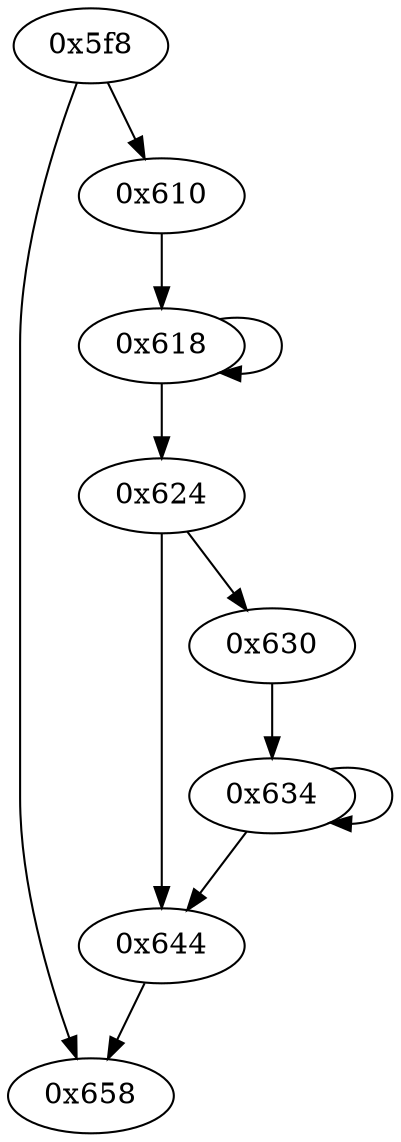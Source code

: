 digraph "" {
	"0x658"	 [opcode="[u'mov', u'pop']"];
	"0x610"	 [opcode="[u'ldm', u'sub']"];
	"0x618"	 [opcode="[u'ldrb', u'cmp', u'b']"];
	"0x610" -> "0x618";
	"0x644"	 [opcode="[u'mov', u'strb', u'ldr', u'add', u'bl']"];
	"0x644" -> "0x658";
	"0x618" -> "0x618";
	"0x624"	 [opcode="[u'ldrb', u'cmp', u'b']"];
	"0x618" -> "0x624";
	"0x630"	 [opcode="[u'add']"];
	"0x634"	 [opcode="[u'strb', u'ldrb', u'cmp', u'b']"];
	"0x630" -> "0x634";
	"0x624" -> "0x644";
	"0x624" -> "0x630";
	"0x634" -> "0x644";
	"0x634" -> "0x634";
	"0x5f8"	 [opcode="[u'push', u'add', u'mov', u'mov', u'cmp', u'b']"];
	"0x5f8" -> "0x658";
	"0x5f8" -> "0x610";
}
